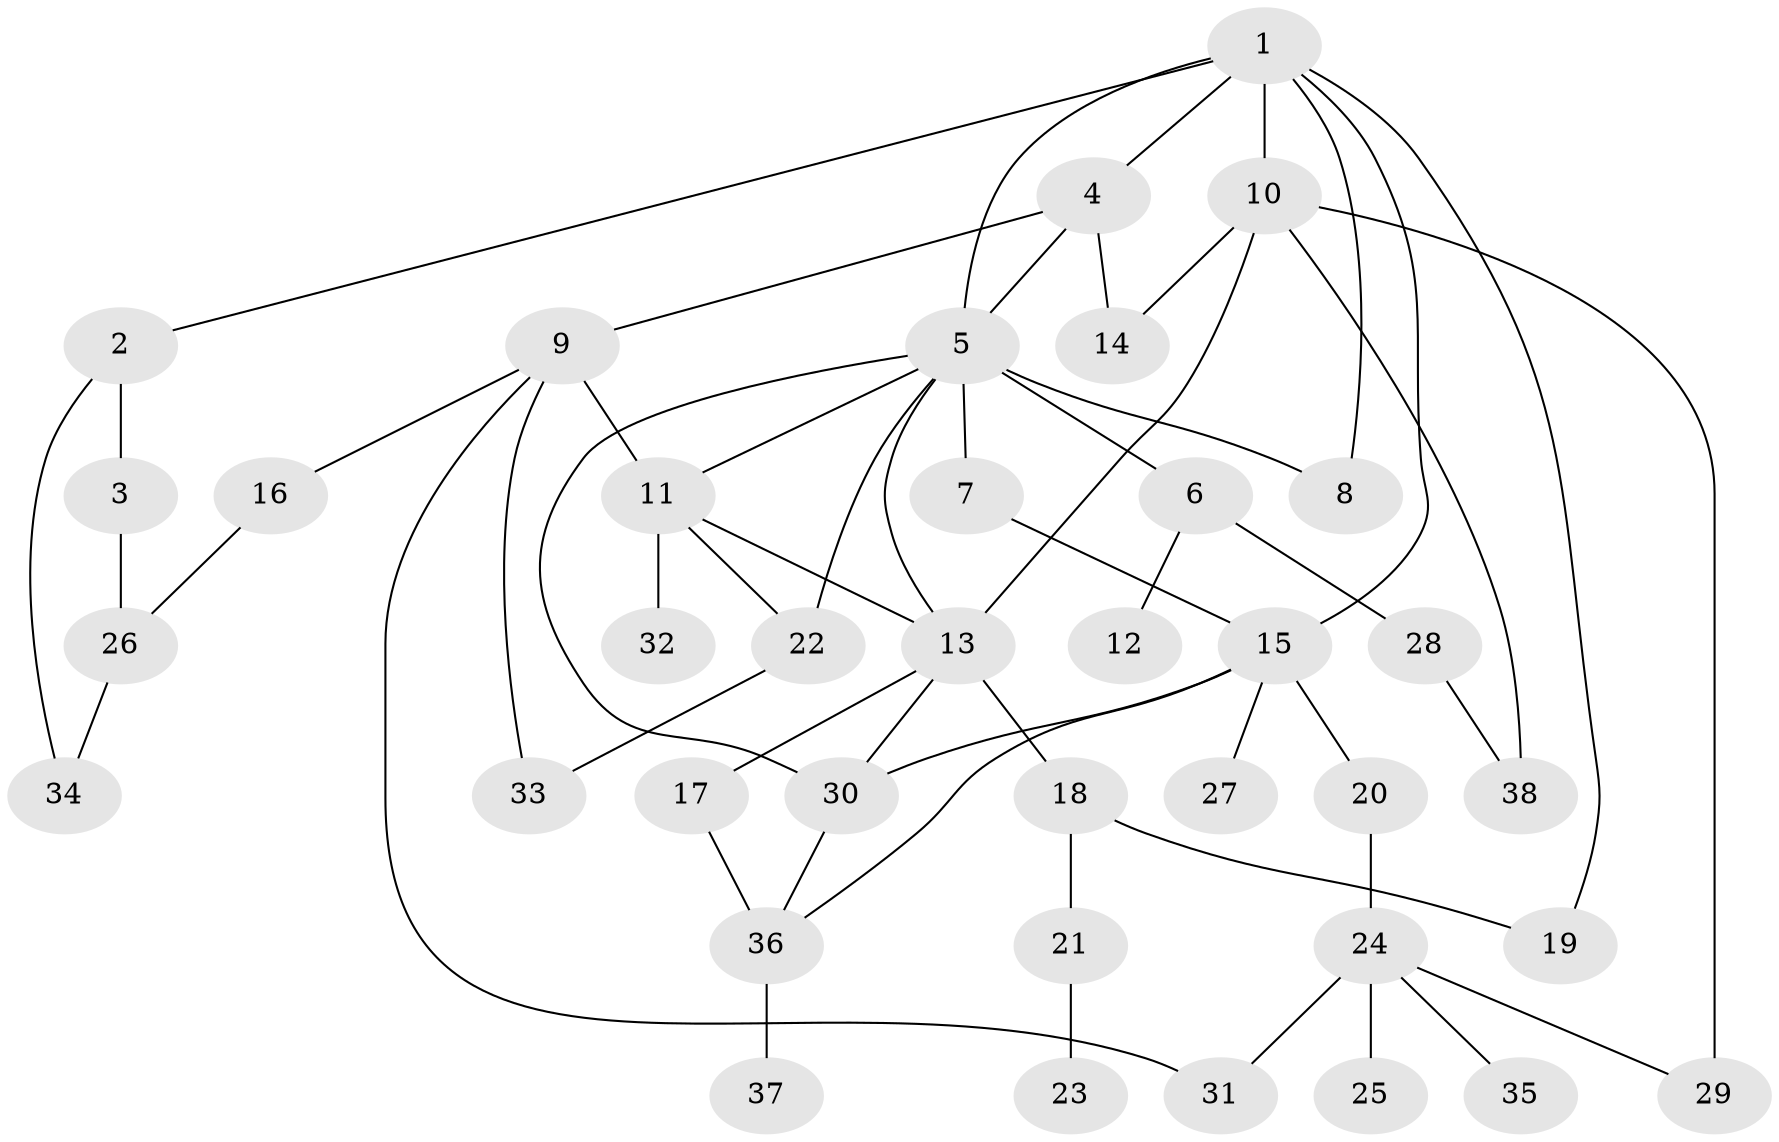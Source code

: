 // original degree distribution, {13: 0.011235955056179775, 4: 0.056179775280898875, 2: 0.21348314606741572, 16: 0.011235955056179775, 7: 0.033707865168539325, 1: 0.5056179775280899, 6: 0.033707865168539325, 3: 0.10112359550561797, 9: 0.02247191011235955, 8: 0.011235955056179775}
// Generated by graph-tools (version 1.1) at 2025/50/03/04/25 22:50:06]
// undirected, 38 vertices, 56 edges
graph export_dot {
  node [color=gray90,style=filled];
  1;
  2;
  3;
  4;
  5;
  6;
  7;
  8;
  9;
  10;
  11;
  12;
  13;
  14;
  15;
  16;
  17;
  18;
  19;
  20;
  21;
  22;
  23;
  24;
  25;
  26;
  27;
  28;
  29;
  30;
  31;
  32;
  33;
  34;
  35;
  36;
  37;
  38;
  1 -- 2 [weight=1.0];
  1 -- 4 [weight=2.0];
  1 -- 5 [weight=1.0];
  1 -- 8 [weight=1.0];
  1 -- 10 [weight=5.0];
  1 -- 15 [weight=1.0];
  1 -- 19 [weight=1.0];
  2 -- 3 [weight=1.0];
  2 -- 34 [weight=1.0];
  3 -- 26 [weight=2.0];
  4 -- 5 [weight=1.0];
  4 -- 9 [weight=2.0];
  4 -- 14 [weight=1.0];
  5 -- 6 [weight=1.0];
  5 -- 7 [weight=7.0];
  5 -- 8 [weight=1.0];
  5 -- 11 [weight=1.0];
  5 -- 13 [weight=1.0];
  5 -- 22 [weight=1.0];
  5 -- 30 [weight=1.0];
  6 -- 12 [weight=4.0];
  6 -- 28 [weight=1.0];
  7 -- 15 [weight=1.0];
  9 -- 11 [weight=1.0];
  9 -- 16 [weight=1.0];
  9 -- 31 [weight=1.0];
  9 -- 33 [weight=1.0];
  10 -- 13 [weight=1.0];
  10 -- 14 [weight=1.0];
  10 -- 29 [weight=2.0];
  10 -- 38 [weight=1.0];
  11 -- 13 [weight=1.0];
  11 -- 22 [weight=1.0];
  11 -- 32 [weight=1.0];
  13 -- 17 [weight=1.0];
  13 -- 18 [weight=3.0];
  13 -- 30 [weight=4.0];
  15 -- 20 [weight=1.0];
  15 -- 27 [weight=2.0];
  15 -- 30 [weight=1.0];
  15 -- 36 [weight=1.0];
  16 -- 26 [weight=1.0];
  17 -- 36 [weight=2.0];
  18 -- 19 [weight=1.0];
  18 -- 21 [weight=5.0];
  20 -- 24 [weight=1.0];
  21 -- 23 [weight=1.0];
  22 -- 33 [weight=1.0];
  24 -- 25 [weight=1.0];
  24 -- 29 [weight=1.0];
  24 -- 31 [weight=1.0];
  24 -- 35 [weight=1.0];
  26 -- 34 [weight=1.0];
  28 -- 38 [weight=1.0];
  30 -- 36 [weight=1.0];
  36 -- 37 [weight=1.0];
}
